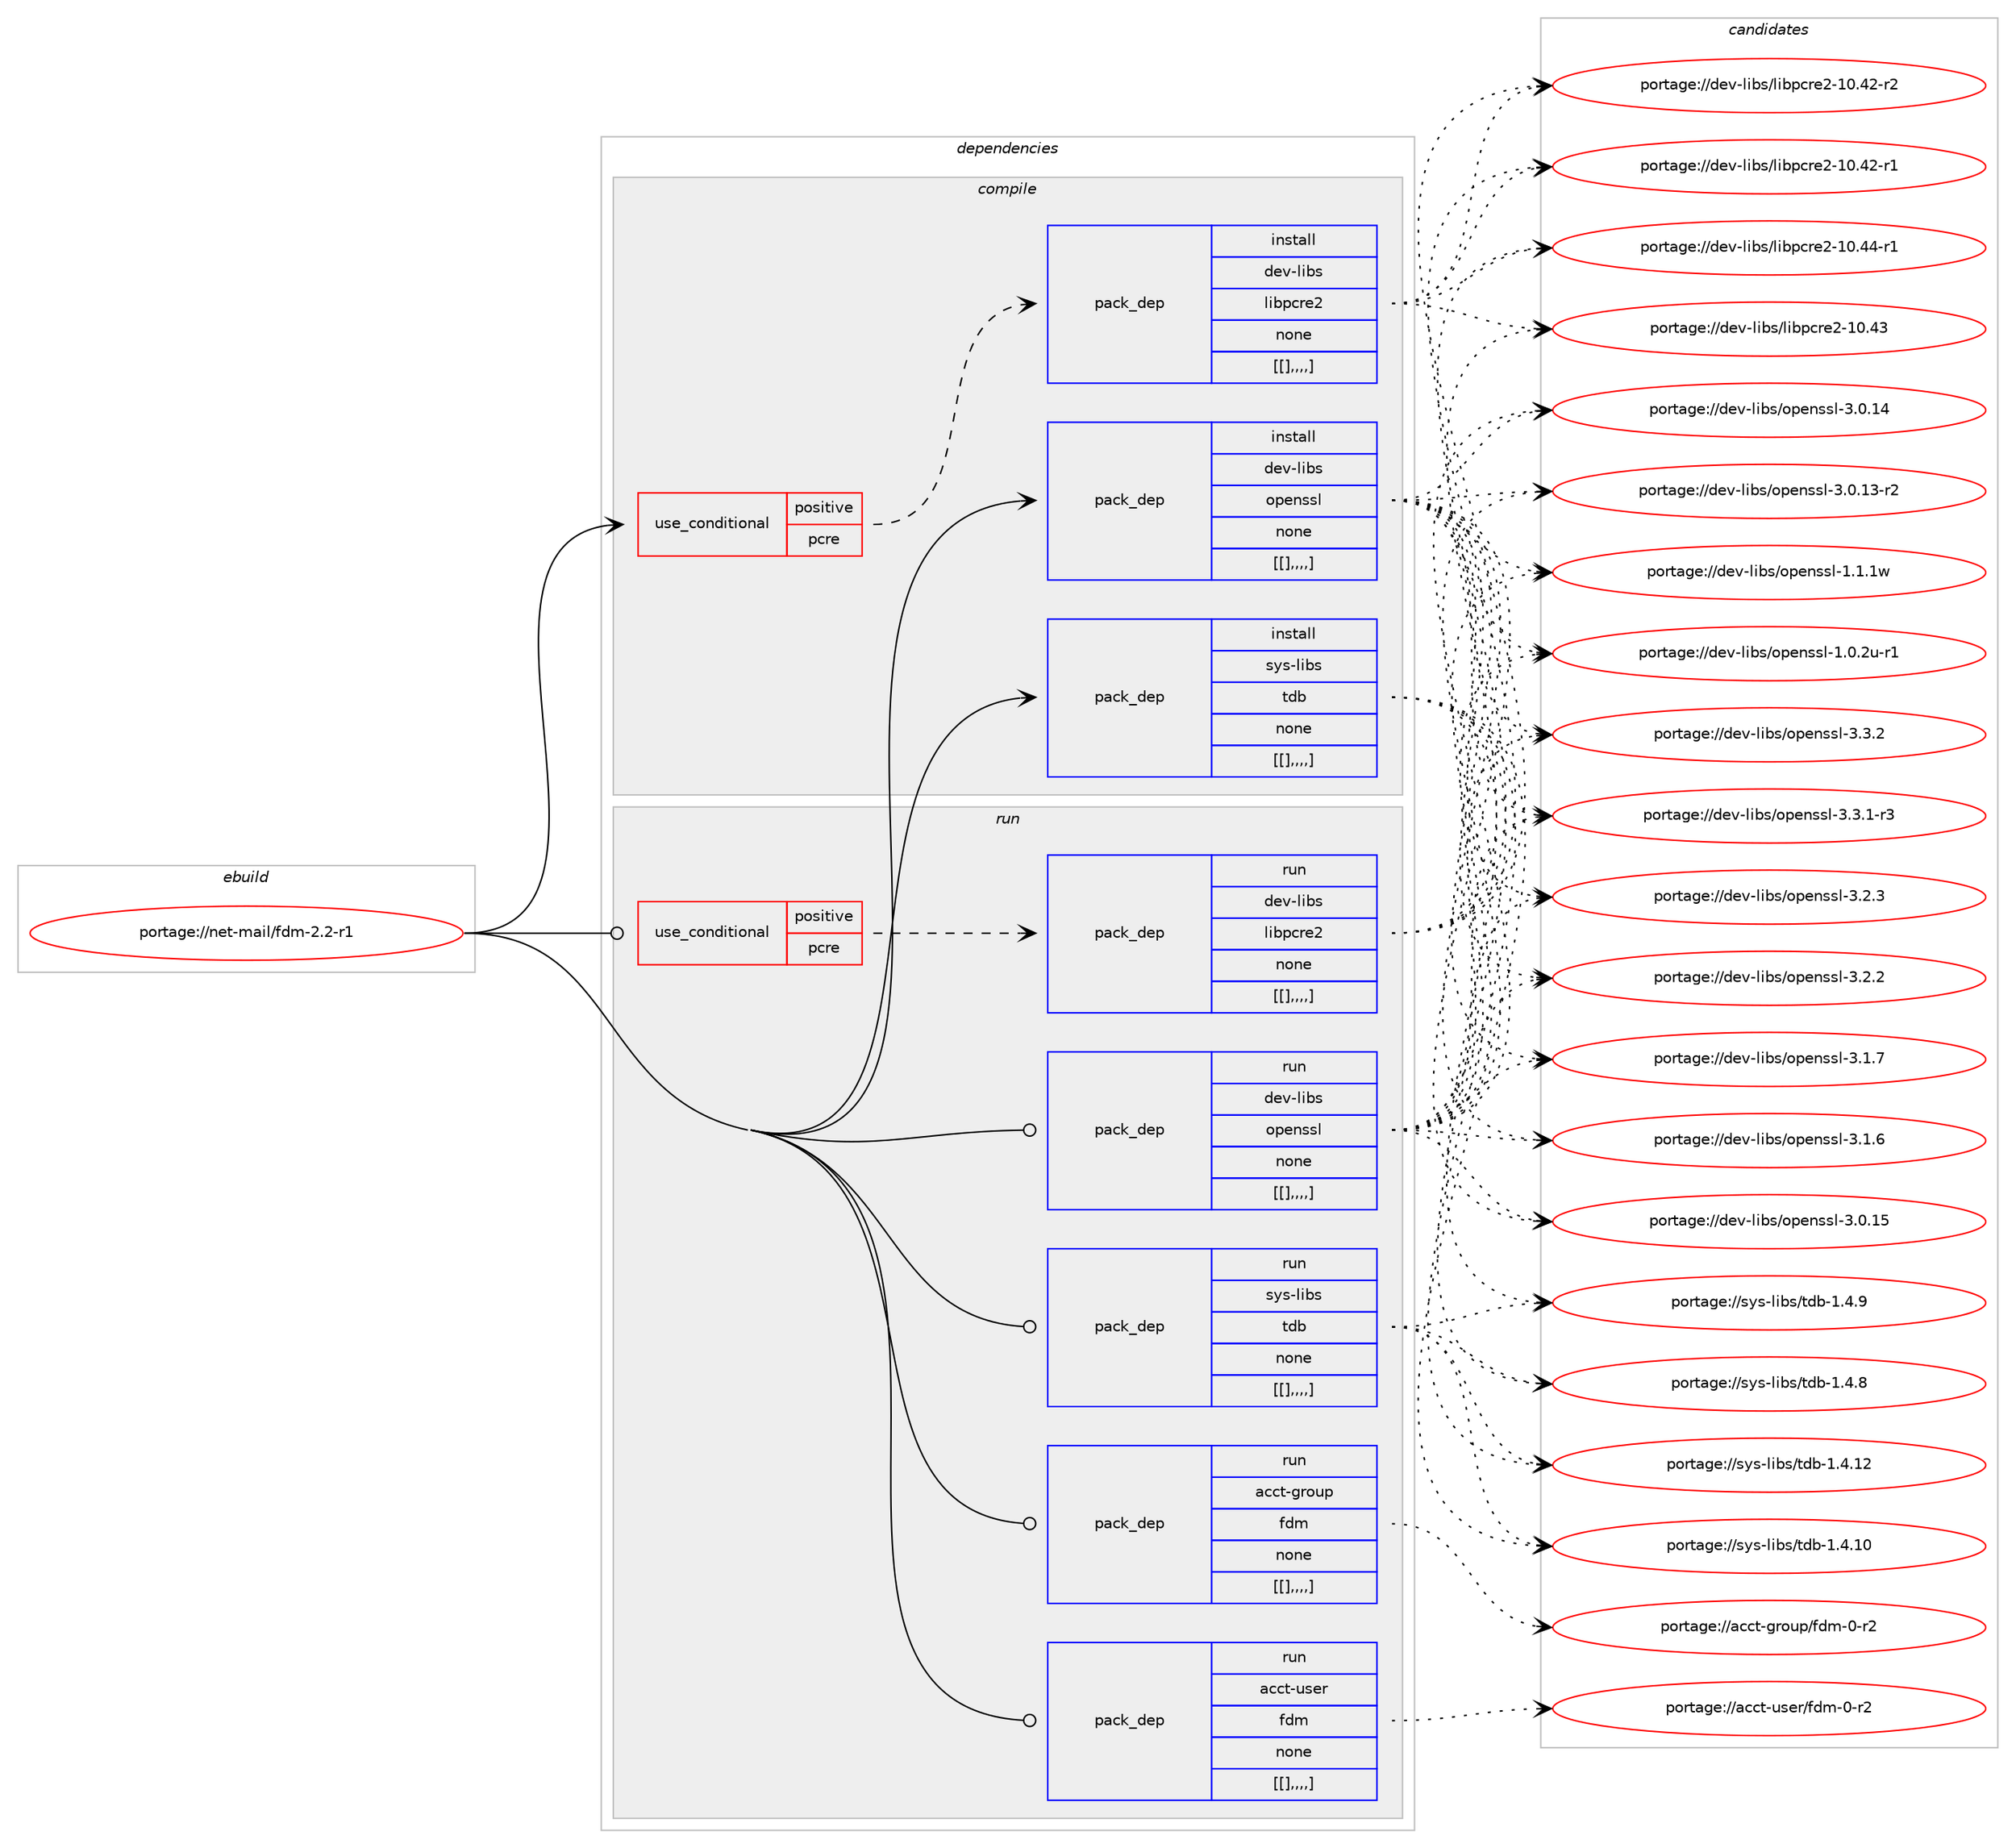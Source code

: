 digraph prolog {

# *************
# Graph options
# *************

newrank=true;
concentrate=true;
compound=true;
graph [rankdir=LR,fontname=Helvetica,fontsize=10,ranksep=1.5];#, ranksep=2.5, nodesep=0.2];
edge  [arrowhead=vee];
node  [fontname=Helvetica,fontsize=10];

# **********
# The ebuild
# **********

subgraph cluster_leftcol {
color=gray;
label=<<i>ebuild</i>>;
id [label="portage://net-mail/fdm-2.2-r1", color=red, width=4, href="../net-mail/fdm-2.2-r1.svg"];
}

# ****************
# The dependencies
# ****************

subgraph cluster_midcol {
color=gray;
label=<<i>dependencies</i>>;
subgraph cluster_compile {
fillcolor="#eeeeee";
style=filled;
label=<<i>compile</i>>;
subgraph cond101464 {
dependency386370 [label=<<TABLE BORDER="0" CELLBORDER="1" CELLSPACING="0" CELLPADDING="4"><TR><TD ROWSPAN="3" CELLPADDING="10">use_conditional</TD></TR><TR><TD>positive</TD></TR><TR><TD>pcre</TD></TR></TABLE>>, shape=none, color=red];
subgraph pack281967 {
dependency386422 [label=<<TABLE BORDER="0" CELLBORDER="1" CELLSPACING="0" CELLPADDING="4" WIDTH="220"><TR><TD ROWSPAN="6" CELLPADDING="30">pack_dep</TD></TR><TR><TD WIDTH="110">install</TD></TR><TR><TD>dev-libs</TD></TR><TR><TD>libpcre2</TD></TR><TR><TD>none</TD></TR><TR><TD>[[],,,,]</TD></TR></TABLE>>, shape=none, color=blue];
}
dependency386370:e -> dependency386422:w [weight=20,style="dashed",arrowhead="vee"];
}
id:e -> dependency386370:w [weight=20,style="solid",arrowhead="vee"];
subgraph pack282012 {
dependency386461 [label=<<TABLE BORDER="0" CELLBORDER="1" CELLSPACING="0" CELLPADDING="4" WIDTH="220"><TR><TD ROWSPAN="6" CELLPADDING="30">pack_dep</TD></TR><TR><TD WIDTH="110">install</TD></TR><TR><TD>dev-libs</TD></TR><TR><TD>openssl</TD></TR><TR><TD>none</TD></TR><TR><TD>[[],,,,]</TD></TR></TABLE>>, shape=none, color=blue];
}
id:e -> dependency386461:w [weight=20,style="solid",arrowhead="vee"];
subgraph pack282014 {
dependency386466 [label=<<TABLE BORDER="0" CELLBORDER="1" CELLSPACING="0" CELLPADDING="4" WIDTH="220"><TR><TD ROWSPAN="6" CELLPADDING="30">pack_dep</TD></TR><TR><TD WIDTH="110">install</TD></TR><TR><TD>sys-libs</TD></TR><TR><TD>tdb</TD></TR><TR><TD>none</TD></TR><TR><TD>[[],,,,]</TD></TR></TABLE>>, shape=none, color=blue];
}
id:e -> dependency386466:w [weight=20,style="solid",arrowhead="vee"];
}
subgraph cluster_compileandrun {
fillcolor="#eeeeee";
style=filled;
label=<<i>compile and run</i>>;
}
subgraph cluster_run {
fillcolor="#eeeeee";
style=filled;
label=<<i>run</i>>;
subgraph cond101509 {
dependency386518 [label=<<TABLE BORDER="0" CELLBORDER="1" CELLSPACING="0" CELLPADDING="4"><TR><TD ROWSPAN="3" CELLPADDING="10">use_conditional</TD></TR><TR><TD>positive</TD></TR><TR><TD>pcre</TD></TR></TABLE>>, shape=none, color=red];
subgraph pack282054 {
dependency386523 [label=<<TABLE BORDER="0" CELLBORDER="1" CELLSPACING="0" CELLPADDING="4" WIDTH="220"><TR><TD ROWSPAN="6" CELLPADDING="30">pack_dep</TD></TR><TR><TD WIDTH="110">run</TD></TR><TR><TD>dev-libs</TD></TR><TR><TD>libpcre2</TD></TR><TR><TD>none</TD></TR><TR><TD>[[],,,,]</TD></TR></TABLE>>, shape=none, color=blue];
}
dependency386518:e -> dependency386523:w [weight=20,style="dashed",arrowhead="vee"];
}
id:e -> dependency386518:w [weight=20,style="solid",arrowhead="odot"];
subgraph pack282079 {
dependency386576 [label=<<TABLE BORDER="0" CELLBORDER="1" CELLSPACING="0" CELLPADDING="4" WIDTH="220"><TR><TD ROWSPAN="6" CELLPADDING="30">pack_dep</TD></TR><TR><TD WIDTH="110">run</TD></TR><TR><TD>acct-group</TD></TR><TR><TD>fdm</TD></TR><TR><TD>none</TD></TR><TR><TD>[[],,,,]</TD></TR></TABLE>>, shape=none, color=blue];
}
id:e -> dependency386576:w [weight=20,style="solid",arrowhead="odot"];
subgraph pack282094 {
dependency386580 [label=<<TABLE BORDER="0" CELLBORDER="1" CELLSPACING="0" CELLPADDING="4" WIDTH="220"><TR><TD ROWSPAN="6" CELLPADDING="30">pack_dep</TD></TR><TR><TD WIDTH="110">run</TD></TR><TR><TD>acct-user</TD></TR><TR><TD>fdm</TD></TR><TR><TD>none</TD></TR><TR><TD>[[],,,,]</TD></TR></TABLE>>, shape=none, color=blue];
}
id:e -> dependency386580:w [weight=20,style="solid",arrowhead="odot"];
subgraph pack282097 {
dependency386602 [label=<<TABLE BORDER="0" CELLBORDER="1" CELLSPACING="0" CELLPADDING="4" WIDTH="220"><TR><TD ROWSPAN="6" CELLPADDING="30">pack_dep</TD></TR><TR><TD WIDTH="110">run</TD></TR><TR><TD>dev-libs</TD></TR><TR><TD>openssl</TD></TR><TR><TD>none</TD></TR><TR><TD>[[],,,,]</TD></TR></TABLE>>, shape=none, color=blue];
}
id:e -> dependency386602:w [weight=20,style="solid",arrowhead="odot"];
subgraph pack282111 {
dependency386611 [label=<<TABLE BORDER="0" CELLBORDER="1" CELLSPACING="0" CELLPADDING="4" WIDTH="220"><TR><TD ROWSPAN="6" CELLPADDING="30">pack_dep</TD></TR><TR><TD WIDTH="110">run</TD></TR><TR><TD>sys-libs</TD></TR><TR><TD>tdb</TD></TR><TR><TD>none</TD></TR><TR><TD>[[],,,,]</TD></TR></TABLE>>, shape=none, color=blue];
}
id:e -> dependency386611:w [weight=20,style="solid",arrowhead="odot"];
}
}

# **************
# The candidates
# **************

subgraph cluster_choices {
rank=same;
color=gray;
label=<<i>candidates</i>>;

subgraph choice281612 {
color=black;
nodesep=1;
choice1001011184510810598115471081059811299114101504549484652524511449 [label="portage://dev-libs/libpcre2-10.44-r1", color=red, width=4,href="../dev-libs/libpcre2-10.44-r1.svg"];
choice100101118451081059811547108105981129911410150454948465251 [label="portage://dev-libs/libpcre2-10.43", color=red, width=4,href="../dev-libs/libpcre2-10.43.svg"];
choice1001011184510810598115471081059811299114101504549484652504511450 [label="portage://dev-libs/libpcre2-10.42-r2", color=red, width=4,href="../dev-libs/libpcre2-10.42-r2.svg"];
choice1001011184510810598115471081059811299114101504549484652504511449 [label="portage://dev-libs/libpcre2-10.42-r1", color=red, width=4,href="../dev-libs/libpcre2-10.42-r1.svg"];
dependency386422:e -> choice1001011184510810598115471081059811299114101504549484652524511449:w [style=dotted,weight="100"];
dependency386422:e -> choice100101118451081059811547108105981129911410150454948465251:w [style=dotted,weight="100"];
dependency386422:e -> choice1001011184510810598115471081059811299114101504549484652504511450:w [style=dotted,weight="100"];
dependency386422:e -> choice1001011184510810598115471081059811299114101504549484652504511449:w [style=dotted,weight="100"];
}
subgraph choice281616 {
color=black;
nodesep=1;
choice100101118451081059811547111112101110115115108455146514650 [label="portage://dev-libs/openssl-3.3.2", color=red, width=4,href="../dev-libs/openssl-3.3.2.svg"];
choice1001011184510810598115471111121011101151151084551465146494511451 [label="portage://dev-libs/openssl-3.3.1-r3", color=red, width=4,href="../dev-libs/openssl-3.3.1-r3.svg"];
choice100101118451081059811547111112101110115115108455146504651 [label="portage://dev-libs/openssl-3.2.3", color=red, width=4,href="../dev-libs/openssl-3.2.3.svg"];
choice100101118451081059811547111112101110115115108455146504650 [label="portage://dev-libs/openssl-3.2.2", color=red, width=4,href="../dev-libs/openssl-3.2.2.svg"];
choice100101118451081059811547111112101110115115108455146494655 [label="portage://dev-libs/openssl-3.1.7", color=red, width=4,href="../dev-libs/openssl-3.1.7.svg"];
choice100101118451081059811547111112101110115115108455146494654 [label="portage://dev-libs/openssl-3.1.6", color=red, width=4,href="../dev-libs/openssl-3.1.6.svg"];
choice10010111845108105981154711111210111011511510845514648464953 [label="portage://dev-libs/openssl-3.0.15", color=red, width=4,href="../dev-libs/openssl-3.0.15.svg"];
choice10010111845108105981154711111210111011511510845514648464952 [label="portage://dev-libs/openssl-3.0.14", color=red, width=4,href="../dev-libs/openssl-3.0.14.svg"];
choice100101118451081059811547111112101110115115108455146484649514511450 [label="portage://dev-libs/openssl-3.0.13-r2", color=red, width=4,href="../dev-libs/openssl-3.0.13-r2.svg"];
choice100101118451081059811547111112101110115115108454946494649119 [label="portage://dev-libs/openssl-1.1.1w", color=red, width=4,href="../dev-libs/openssl-1.1.1w.svg"];
choice1001011184510810598115471111121011101151151084549464846501174511449 [label="portage://dev-libs/openssl-1.0.2u-r1", color=red, width=4,href="../dev-libs/openssl-1.0.2u-r1.svg"];
dependency386461:e -> choice100101118451081059811547111112101110115115108455146514650:w [style=dotted,weight="100"];
dependency386461:e -> choice1001011184510810598115471111121011101151151084551465146494511451:w [style=dotted,weight="100"];
dependency386461:e -> choice100101118451081059811547111112101110115115108455146504651:w [style=dotted,weight="100"];
dependency386461:e -> choice100101118451081059811547111112101110115115108455146504650:w [style=dotted,weight="100"];
dependency386461:e -> choice100101118451081059811547111112101110115115108455146494655:w [style=dotted,weight="100"];
dependency386461:e -> choice100101118451081059811547111112101110115115108455146494654:w [style=dotted,weight="100"];
dependency386461:e -> choice10010111845108105981154711111210111011511510845514648464953:w [style=dotted,weight="100"];
dependency386461:e -> choice10010111845108105981154711111210111011511510845514648464952:w [style=dotted,weight="100"];
dependency386461:e -> choice100101118451081059811547111112101110115115108455146484649514511450:w [style=dotted,weight="100"];
dependency386461:e -> choice100101118451081059811547111112101110115115108454946494649119:w [style=dotted,weight="100"];
dependency386461:e -> choice1001011184510810598115471111121011101151151084549464846501174511449:w [style=dotted,weight="100"];
}
subgraph choice281630 {
color=black;
nodesep=1;
choice1151211154510810598115471161009845494652464950 [label="portage://sys-libs/tdb-1.4.12", color=red, width=4,href="../sys-libs/tdb-1.4.12.svg"];
choice1151211154510810598115471161009845494652464948 [label="portage://sys-libs/tdb-1.4.10", color=red, width=4,href="../sys-libs/tdb-1.4.10.svg"];
choice11512111545108105981154711610098454946524657 [label="portage://sys-libs/tdb-1.4.9", color=red, width=4,href="../sys-libs/tdb-1.4.9.svg"];
choice11512111545108105981154711610098454946524656 [label="portage://sys-libs/tdb-1.4.8", color=red, width=4,href="../sys-libs/tdb-1.4.8.svg"];
dependency386466:e -> choice1151211154510810598115471161009845494652464950:w [style=dotted,weight="100"];
dependency386466:e -> choice1151211154510810598115471161009845494652464948:w [style=dotted,weight="100"];
dependency386466:e -> choice11512111545108105981154711610098454946524657:w [style=dotted,weight="100"];
dependency386466:e -> choice11512111545108105981154711610098454946524656:w [style=dotted,weight="100"];
}
subgraph choice281633 {
color=black;
nodesep=1;
choice1001011184510810598115471081059811299114101504549484652524511449 [label="portage://dev-libs/libpcre2-10.44-r1", color=red, width=4,href="../dev-libs/libpcre2-10.44-r1.svg"];
choice100101118451081059811547108105981129911410150454948465251 [label="portage://dev-libs/libpcre2-10.43", color=red, width=4,href="../dev-libs/libpcre2-10.43.svg"];
choice1001011184510810598115471081059811299114101504549484652504511450 [label="portage://dev-libs/libpcre2-10.42-r2", color=red, width=4,href="../dev-libs/libpcre2-10.42-r2.svg"];
choice1001011184510810598115471081059811299114101504549484652504511449 [label="portage://dev-libs/libpcre2-10.42-r1", color=red, width=4,href="../dev-libs/libpcre2-10.42-r1.svg"];
dependency386523:e -> choice1001011184510810598115471081059811299114101504549484652524511449:w [style=dotted,weight="100"];
dependency386523:e -> choice100101118451081059811547108105981129911410150454948465251:w [style=dotted,weight="100"];
dependency386523:e -> choice1001011184510810598115471081059811299114101504549484652504511450:w [style=dotted,weight="100"];
dependency386523:e -> choice1001011184510810598115471081059811299114101504549484652504511449:w [style=dotted,weight="100"];
}
subgraph choice281637 {
color=black;
nodesep=1;
choice979999116451031141111171124710210010945484511450 [label="portage://acct-group/fdm-0-r2", color=red, width=4,href="../acct-group/fdm-0-r2.svg"];
dependency386576:e -> choice979999116451031141111171124710210010945484511450:w [style=dotted,weight="100"];
}
subgraph choice281638 {
color=black;
nodesep=1;
choice979999116451171151011144710210010945484511450 [label="portage://acct-user/fdm-0-r2", color=red, width=4,href="../acct-user/fdm-0-r2.svg"];
dependency386580:e -> choice979999116451171151011144710210010945484511450:w [style=dotted,weight="100"];
}
subgraph choice281645 {
color=black;
nodesep=1;
choice100101118451081059811547111112101110115115108455146514650 [label="portage://dev-libs/openssl-3.3.2", color=red, width=4,href="../dev-libs/openssl-3.3.2.svg"];
choice1001011184510810598115471111121011101151151084551465146494511451 [label="portage://dev-libs/openssl-3.3.1-r3", color=red, width=4,href="../dev-libs/openssl-3.3.1-r3.svg"];
choice100101118451081059811547111112101110115115108455146504651 [label="portage://dev-libs/openssl-3.2.3", color=red, width=4,href="../dev-libs/openssl-3.2.3.svg"];
choice100101118451081059811547111112101110115115108455146504650 [label="portage://dev-libs/openssl-3.2.2", color=red, width=4,href="../dev-libs/openssl-3.2.2.svg"];
choice100101118451081059811547111112101110115115108455146494655 [label="portage://dev-libs/openssl-3.1.7", color=red, width=4,href="../dev-libs/openssl-3.1.7.svg"];
choice100101118451081059811547111112101110115115108455146494654 [label="portage://dev-libs/openssl-3.1.6", color=red, width=4,href="../dev-libs/openssl-3.1.6.svg"];
choice10010111845108105981154711111210111011511510845514648464953 [label="portage://dev-libs/openssl-3.0.15", color=red, width=4,href="../dev-libs/openssl-3.0.15.svg"];
choice10010111845108105981154711111210111011511510845514648464952 [label="portage://dev-libs/openssl-3.0.14", color=red, width=4,href="../dev-libs/openssl-3.0.14.svg"];
choice100101118451081059811547111112101110115115108455146484649514511450 [label="portage://dev-libs/openssl-3.0.13-r2", color=red, width=4,href="../dev-libs/openssl-3.0.13-r2.svg"];
choice100101118451081059811547111112101110115115108454946494649119 [label="portage://dev-libs/openssl-1.1.1w", color=red, width=4,href="../dev-libs/openssl-1.1.1w.svg"];
choice1001011184510810598115471111121011101151151084549464846501174511449 [label="portage://dev-libs/openssl-1.0.2u-r1", color=red, width=4,href="../dev-libs/openssl-1.0.2u-r1.svg"];
dependency386602:e -> choice100101118451081059811547111112101110115115108455146514650:w [style=dotted,weight="100"];
dependency386602:e -> choice1001011184510810598115471111121011101151151084551465146494511451:w [style=dotted,weight="100"];
dependency386602:e -> choice100101118451081059811547111112101110115115108455146504651:w [style=dotted,weight="100"];
dependency386602:e -> choice100101118451081059811547111112101110115115108455146504650:w [style=dotted,weight="100"];
dependency386602:e -> choice100101118451081059811547111112101110115115108455146494655:w [style=dotted,weight="100"];
dependency386602:e -> choice100101118451081059811547111112101110115115108455146494654:w [style=dotted,weight="100"];
dependency386602:e -> choice10010111845108105981154711111210111011511510845514648464953:w [style=dotted,weight="100"];
dependency386602:e -> choice10010111845108105981154711111210111011511510845514648464952:w [style=dotted,weight="100"];
dependency386602:e -> choice100101118451081059811547111112101110115115108455146484649514511450:w [style=dotted,weight="100"];
dependency386602:e -> choice100101118451081059811547111112101110115115108454946494649119:w [style=dotted,weight="100"];
dependency386602:e -> choice1001011184510810598115471111121011101151151084549464846501174511449:w [style=dotted,weight="100"];
}
subgraph choice281719 {
color=black;
nodesep=1;
choice1151211154510810598115471161009845494652464950 [label="portage://sys-libs/tdb-1.4.12", color=red, width=4,href="../sys-libs/tdb-1.4.12.svg"];
choice1151211154510810598115471161009845494652464948 [label="portage://sys-libs/tdb-1.4.10", color=red, width=4,href="../sys-libs/tdb-1.4.10.svg"];
choice11512111545108105981154711610098454946524657 [label="portage://sys-libs/tdb-1.4.9", color=red, width=4,href="../sys-libs/tdb-1.4.9.svg"];
choice11512111545108105981154711610098454946524656 [label="portage://sys-libs/tdb-1.4.8", color=red, width=4,href="../sys-libs/tdb-1.4.8.svg"];
dependency386611:e -> choice1151211154510810598115471161009845494652464950:w [style=dotted,weight="100"];
dependency386611:e -> choice1151211154510810598115471161009845494652464948:w [style=dotted,weight="100"];
dependency386611:e -> choice11512111545108105981154711610098454946524657:w [style=dotted,weight="100"];
dependency386611:e -> choice11512111545108105981154711610098454946524656:w [style=dotted,weight="100"];
}
}

}
